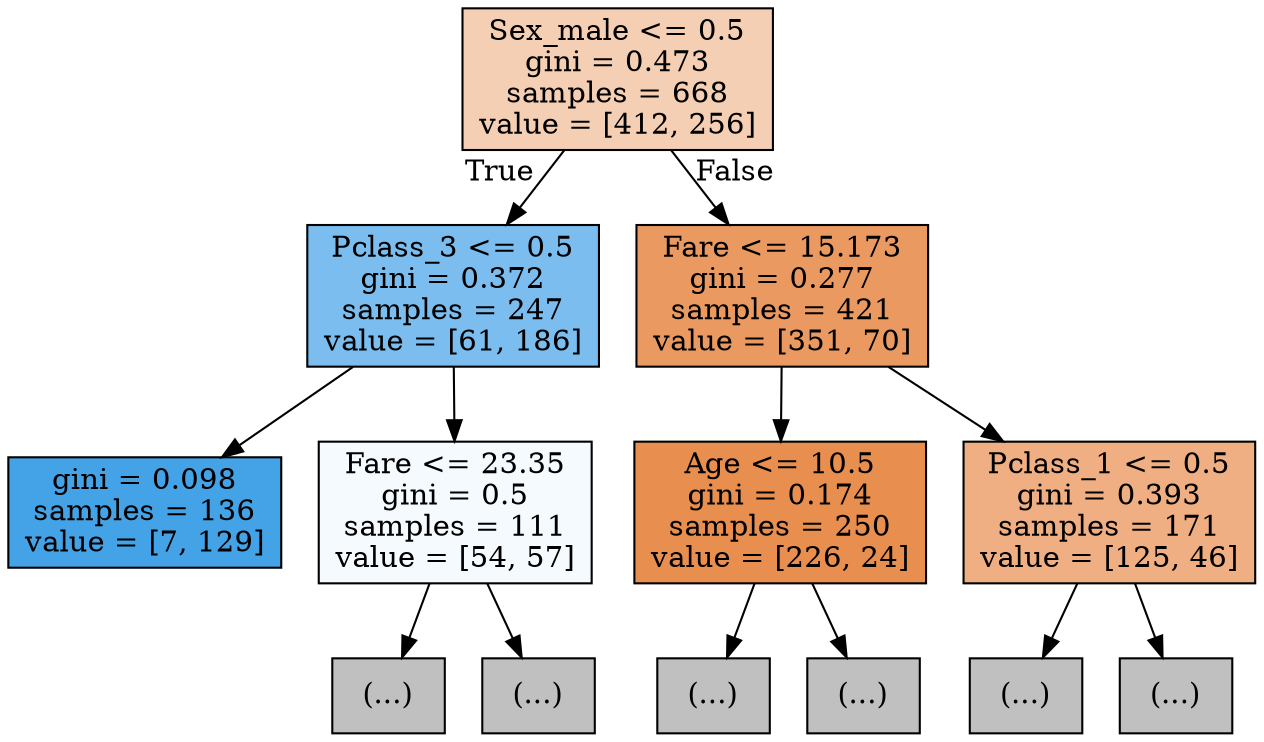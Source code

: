 digraph Tree {
node [shape=box, style="filled", color="black"] ;
0 [label="Sex_male <= 0.5\ngini = 0.473\nsamples = 668\nvalue = [412, 256]", fillcolor="#f5cfb4"] ;
1 [label="Pclass_3 <= 0.5\ngini = 0.372\nsamples = 247\nvalue = [61, 186]", fillcolor="#7abdee"] ;
0 -> 1 [labeldistance=2.5, labelangle=45, headlabel="True"] ;
3 [label="gini = 0.098\nsamples = 136\nvalue = [7, 129]", fillcolor="#44a2e6"] ;
1 -> 3 ;
4 [label="Fare <= 23.35\ngini = 0.5\nsamples = 111\nvalue = [54, 57]", fillcolor="#f5fafe"] ;
1 -> 4 ;
5 [label="(...)", fillcolor="#C0C0C0"] ;
4 -> 5 ;
6 [label="(...)", fillcolor="#C0C0C0"] ;
4 -> 6 ;
2 [label="Fare <= 15.173\ngini = 0.277\nsamples = 421\nvalue = [351, 70]", fillcolor="#ea9a60"] ;
0 -> 2 [labeldistance=2.5, labelangle=-45, headlabel="False"] ;
7 [label="Age <= 10.5\ngini = 0.174\nsamples = 250\nvalue = [226, 24]", fillcolor="#e88e4e"] ;
2 -> 7 ;
9 [label="(...)", fillcolor="#C0C0C0"] ;
7 -> 9 ;
10 [label="(...)", fillcolor="#C0C0C0"] ;
7 -> 10 ;
8 [label="Pclass_1 <= 0.5\ngini = 0.393\nsamples = 171\nvalue = [125, 46]", fillcolor="#efaf82"] ;
2 -> 8 ;
13 [label="(...)", fillcolor="#C0C0C0"] ;
8 -> 13 ;
14 [label="(...)", fillcolor="#C0C0C0"] ;
8 -> 14 ;
}